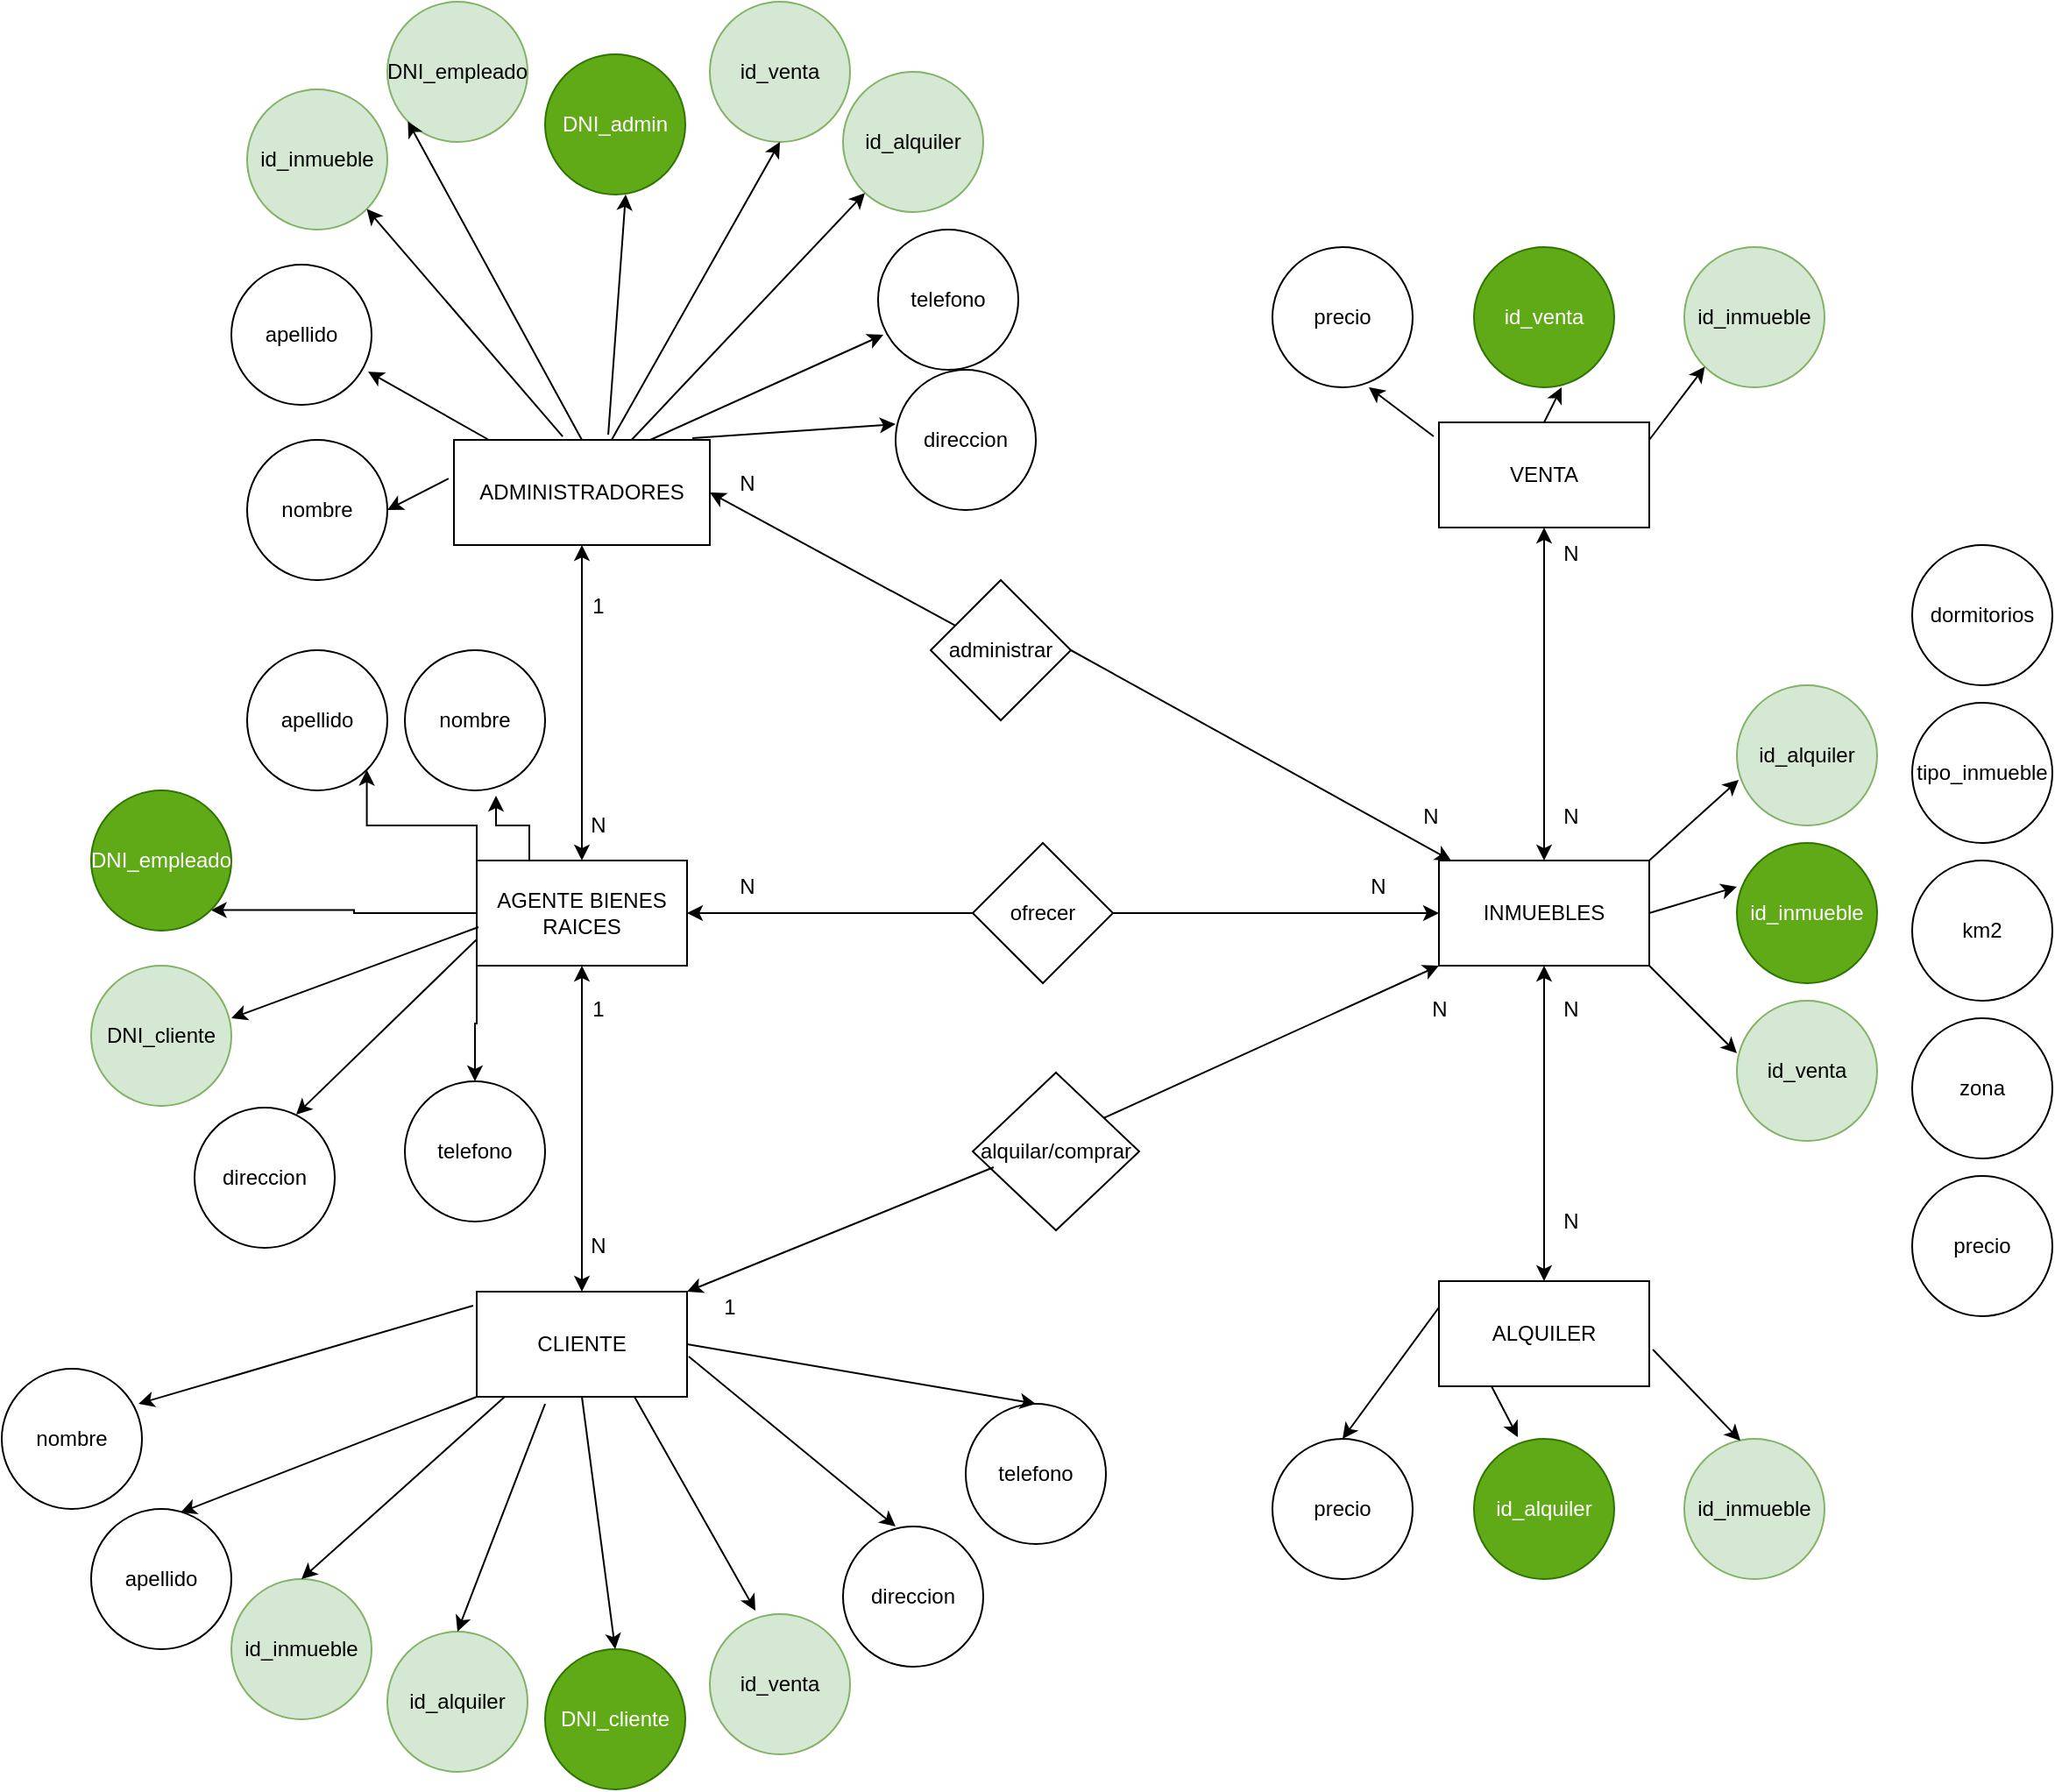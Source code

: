 <mxfile version="20.3.0" type="device"><diagram id="D8-OeyLS5Yov7-mZI3AY" name="Página-1"><mxGraphModel dx="2500" dy="3356" grid="1" gridSize="10" guides="1" tooltips="1" connect="1" arrows="1" fold="1" page="1" pageScale="1" pageWidth="827" pageHeight="1169" math="0" shadow="0"><root><mxCell id="0"/><mxCell id="1" parent="0"/><mxCell id="h7bulp8Bqx3MG-stXM68-3" value="ADMINISTRADORES" style="rounded=0;whiteSpace=wrap;html=1;" vertex="1" parent="1"><mxGeometry x="138" y="-990" width="146" height="60" as="geometry"/></mxCell><mxCell id="h7bulp8Bqx3MG-stXM68-5" value="DNI_admin" style="ellipse;whiteSpace=wrap;html=1;aspect=fixed;fillColor=#60a917;fontColor=#ffffff;strokeColor=#2D7600;" vertex="1" parent="1"><mxGeometry x="190" y="-1210" width="80" height="80" as="geometry"/></mxCell><mxCell id="h7bulp8Bqx3MG-stXM68-6" value="nombre" style="ellipse;whiteSpace=wrap;html=1;aspect=fixed;" vertex="1" parent="1"><mxGeometry x="20" y="-990" width="80" height="80" as="geometry"/></mxCell><mxCell id="h7bulp8Bqx3MG-stXM68-11" value="apellido" style="ellipse;whiteSpace=wrap;html=1;aspect=fixed;" vertex="1" parent="1"><mxGeometry x="11" y="-1090" width="80" height="80" as="geometry"/></mxCell><mxCell id="h7bulp8Bqx3MG-stXM68-14" value="telefono" style="ellipse;whiteSpace=wrap;html=1;aspect=fixed;" vertex="1" parent="1"><mxGeometry x="430" y="-440" width="80" height="80" as="geometry"/></mxCell><mxCell id="h7bulp8Bqx3MG-stXM68-215" style="edgeStyle=orthogonalEdgeStyle;rounded=0;orthogonalLoop=1;jettySize=auto;html=1;exitX=0.25;exitY=0;exitDx=0;exitDy=0;entryX=0.65;entryY=1.038;entryDx=0;entryDy=0;entryPerimeter=0;fontFamily=Helvetica;fontSize=12;fontColor=default;" edge="1" parent="1" source="h7bulp8Bqx3MG-stXM68-22" target="h7bulp8Bqx3MG-stXM68-25"><mxGeometry relative="1" as="geometry"/></mxCell><mxCell id="h7bulp8Bqx3MG-stXM68-216" style="edgeStyle=orthogonalEdgeStyle;rounded=0;orthogonalLoop=1;jettySize=auto;html=1;exitX=0;exitY=0;exitDx=0;exitDy=0;entryX=1;entryY=1;entryDx=0;entryDy=0;fontFamily=Helvetica;fontSize=12;fontColor=default;" edge="1" parent="1" source="h7bulp8Bqx3MG-stXM68-22" target="h7bulp8Bqx3MG-stXM68-29"><mxGeometry relative="1" as="geometry"/></mxCell><mxCell id="h7bulp8Bqx3MG-stXM68-217" style="edgeStyle=orthogonalEdgeStyle;rounded=0;orthogonalLoop=1;jettySize=auto;html=1;exitX=0;exitY=0.5;exitDx=0;exitDy=0;entryX=1;entryY=1;entryDx=0;entryDy=0;fontFamily=Helvetica;fontSize=12;fontColor=default;" edge="1" parent="1" source="h7bulp8Bqx3MG-stXM68-22" target="h7bulp8Bqx3MG-stXM68-24"><mxGeometry relative="1" as="geometry"/></mxCell><mxCell id="h7bulp8Bqx3MG-stXM68-218" style="edgeStyle=orthogonalEdgeStyle;rounded=0;orthogonalLoop=1;jettySize=auto;html=1;exitX=0;exitY=1;exitDx=0;exitDy=0;fontFamily=Helvetica;fontSize=12;fontColor=default;" edge="1" parent="1" source="h7bulp8Bqx3MG-stXM68-22" target="h7bulp8Bqx3MG-stXM68-23"><mxGeometry relative="1" as="geometry"/></mxCell><mxCell id="h7bulp8Bqx3MG-stXM68-22" value="AGENTE BIENES RAICES" style="rounded=0;whiteSpace=wrap;html=1;" vertex="1" parent="1"><mxGeometry x="151" y="-750" width="120" height="60" as="geometry"/></mxCell><mxCell id="h7bulp8Bqx3MG-stXM68-23" value="telefono" style="ellipse;whiteSpace=wrap;html=1;aspect=fixed;" vertex="1" parent="1"><mxGeometry x="110" y="-624" width="80" height="80" as="geometry"/></mxCell><mxCell id="h7bulp8Bqx3MG-stXM68-24" value="DNI_empleado" style="ellipse;whiteSpace=wrap;html=1;aspect=fixed;fillColor=#60a917;fontColor=#ffffff;strokeColor=#2D7600;" vertex="1" parent="1"><mxGeometry x="-69" y="-790" width="80" height="80" as="geometry"/></mxCell><mxCell id="h7bulp8Bqx3MG-stXM68-25" value="nombre" style="ellipse;whiteSpace=wrap;html=1;aspect=fixed;" vertex="1" parent="1"><mxGeometry x="110" y="-870" width="80" height="80" as="geometry"/></mxCell><mxCell id="h7bulp8Bqx3MG-stXM68-29" value="apellido" style="ellipse;whiteSpace=wrap;html=1;aspect=fixed;" vertex="1" parent="1"><mxGeometry x="20" y="-870" width="80" height="80" as="geometry"/></mxCell><mxCell id="h7bulp8Bqx3MG-stXM68-31" value="direccion" style="ellipse;whiteSpace=wrap;html=1;aspect=fixed;" vertex="1" parent="1"><mxGeometry x="360" y="-370" width="80" height="80" as="geometry"/></mxCell><mxCell id="h7bulp8Bqx3MG-stXM68-32" value="direccion" style="ellipse;whiteSpace=wrap;html=1;aspect=fixed;" vertex="1" parent="1"><mxGeometry x="-10" y="-609" width="80" height="80" as="geometry"/></mxCell><mxCell id="h7bulp8Bqx3MG-stXM68-40" value="CLIENTE" style="rounded=0;whiteSpace=wrap;html=1;" vertex="1" parent="1"><mxGeometry x="151" y="-504" width="120" height="60" as="geometry"/></mxCell><mxCell id="h7bulp8Bqx3MG-stXM68-41" value="nombre" style="ellipse;whiteSpace=wrap;html=1;aspect=fixed;" vertex="1" parent="1"><mxGeometry x="-120" y="-460" width="80" height="80" as="geometry"/></mxCell><mxCell id="h7bulp8Bqx3MG-stXM68-42" value="direccion" style="ellipse;whiteSpace=wrap;html=1;aspect=fixed;" vertex="1" parent="1"><mxGeometry x="390" y="-1030" width="80" height="80" as="geometry"/></mxCell><mxCell id="h7bulp8Bqx3MG-stXM68-43" value="apellido" style="ellipse;whiteSpace=wrap;html=1;aspect=fixed;" vertex="1" parent="1"><mxGeometry x="-69" y="-380" width="80" height="80" as="geometry"/></mxCell><mxCell id="h7bulp8Bqx3MG-stXM68-44" value="DNI_cliente" style="ellipse;whiteSpace=wrap;html=1;aspect=fixed;fillColor=#60a917;fontColor=#ffffff;strokeColor=#2D7600;" vertex="1" parent="1"><mxGeometry x="190" y="-300" width="80" height="80" as="geometry"/></mxCell><mxCell id="h7bulp8Bqx3MG-stXM68-50" value="telefono" style="ellipse;whiteSpace=wrap;html=1;aspect=fixed;" vertex="1" parent="1"><mxGeometry x="380" y="-1110" width="80" height="80" as="geometry"/></mxCell><mxCell id="h7bulp8Bqx3MG-stXM68-52" value="INMUEBLES" style="rounded=0;whiteSpace=wrap;html=1;" vertex="1" parent="1"><mxGeometry x="700" y="-750" width="120" height="60" as="geometry"/></mxCell><mxCell id="h7bulp8Bqx3MG-stXM68-53" value="precio" style="ellipse;whiteSpace=wrap;html=1;aspect=fixed;" vertex="1" parent="1"><mxGeometry x="970" y="-570" width="80" height="80" as="geometry"/></mxCell><mxCell id="h7bulp8Bqx3MG-stXM68-54" value="tipo_inmueble" style="ellipse;whiteSpace=wrap;html=1;aspect=fixed;" vertex="1" parent="1"><mxGeometry x="970" y="-840" width="80" height="80" as="geometry"/></mxCell><mxCell id="h7bulp8Bqx3MG-stXM68-55" value="id_inmueble" style="ellipse;whiteSpace=wrap;html=1;aspect=fixed;fillColor=#60a917;fontColor=#ffffff;strokeColor=#2D7600;" vertex="1" parent="1"><mxGeometry x="870" y="-760" width="80" height="80" as="geometry"/></mxCell><mxCell id="h7bulp8Bqx3MG-stXM68-56" value="zona" style="ellipse;whiteSpace=wrap;html=1;aspect=fixed;" vertex="1" parent="1"><mxGeometry x="970" y="-660" width="80" height="80" as="geometry"/></mxCell><mxCell id="h7bulp8Bqx3MG-stXM68-57" value="dormitorios" style="ellipse;whiteSpace=wrap;html=1;aspect=fixed;" vertex="1" parent="1"><mxGeometry x="970" y="-930" width="80" height="80" as="geometry"/></mxCell><mxCell id="h7bulp8Bqx3MG-stXM68-58" value="km2" style="ellipse;whiteSpace=wrap;html=1;aspect=fixed;" vertex="1" parent="1"><mxGeometry x="970" y="-750" width="80" height="80" as="geometry"/></mxCell><mxCell id="h7bulp8Bqx3MG-stXM68-66" value="id_venta" style="ellipse;whiteSpace=wrap;html=1;aspect=fixed;fillColor=#d5e8d4;strokeColor=#82b366;" vertex="1" parent="1"><mxGeometry x="870" y="-670" width="80" height="80" as="geometry"/></mxCell><mxCell id="h7bulp8Bqx3MG-stXM68-67" value="id_alquiler" style="ellipse;whiteSpace=wrap;html=1;aspect=fixed;fillColor=#d5e8d4;strokeColor=#82b366;" vertex="1" parent="1"><mxGeometry x="870" y="-850" width="80" height="80" as="geometry"/></mxCell><mxCell id="h7bulp8Bqx3MG-stXM68-127" value="VENTA" style="rounded=0;whiteSpace=wrap;html=1;" vertex="1" parent="1"><mxGeometry x="700" y="-1000" width="120" height="60" as="geometry"/></mxCell><mxCell id="h7bulp8Bqx3MG-stXM68-129" value="ALQUILER" style="whiteSpace=wrap;html=1;" vertex="1" parent="1"><mxGeometry x="700" y="-510" width="120" height="60" as="geometry"/></mxCell><mxCell id="h7bulp8Bqx3MG-stXM68-130" value="id_venta" style="ellipse;whiteSpace=wrap;html=1;aspect=fixed;fillColor=#60a917;fontColor=#ffffff;strokeColor=#2D7600;" vertex="1" parent="1"><mxGeometry x="720" y="-1100" width="80" height="80" as="geometry"/></mxCell><mxCell id="h7bulp8Bqx3MG-stXM68-131" value="id_inmueble" style="ellipse;whiteSpace=wrap;html=1;aspect=fixed;fillColor=#d5e8d4;strokeColor=#82b366;" vertex="1" parent="1"><mxGeometry x="840" y="-420" width="80" height="80" as="geometry"/></mxCell><mxCell id="h7bulp8Bqx3MG-stXM68-132" value="precio" style="ellipse;whiteSpace=wrap;html=1;aspect=fixed;" vertex="1" parent="1"><mxGeometry x="605" y="-1100" width="80" height="80" as="geometry"/></mxCell><mxCell id="h7bulp8Bqx3MG-stXM68-133" value="id_inmueble" style="ellipse;whiteSpace=wrap;html=1;aspect=fixed;fillColor=#d5e8d4;strokeColor=#82b366;" vertex="1" parent="1"><mxGeometry x="840" y="-1100" width="80" height="80" as="geometry"/></mxCell><mxCell id="h7bulp8Bqx3MG-stXM68-134" value="precio" style="ellipse;whiteSpace=wrap;html=1;aspect=fixed;" vertex="1" parent="1"><mxGeometry x="605" y="-420" width="80" height="80" as="geometry"/></mxCell><mxCell id="h7bulp8Bqx3MG-stXM68-135" value="id_alquiler" style="ellipse;whiteSpace=wrap;html=1;aspect=fixed;fillColor=#60a917;fontColor=#ffffff;strokeColor=#2D7600;" vertex="1" parent="1"><mxGeometry x="720" y="-420" width="80" height="80" as="geometry"/></mxCell><mxCell id="h7bulp8Bqx3MG-stXM68-175" value="" style="endArrow=classic;startArrow=classic;html=1;rounded=0;entryX=0.5;entryY=1;entryDx=0;entryDy=0;exitX=0.5;exitY=0;exitDx=0;exitDy=0;" edge="1" parent="1" source="h7bulp8Bqx3MG-stXM68-52" target="h7bulp8Bqx3MG-stXM68-127"><mxGeometry width="50" height="50" relative="1" as="geometry"><mxPoint x="450" y="-610" as="sourcePoint"/><mxPoint x="500" y="-660" as="targetPoint"/></mxGeometry></mxCell><mxCell id="h7bulp8Bqx3MG-stXM68-178" value="" style="endArrow=classic;startArrow=classic;html=1;rounded=0;entryX=0.5;entryY=1;entryDx=0;entryDy=0;exitX=0.5;exitY=0;exitDx=0;exitDy=0;" edge="1" parent="1" source="h7bulp8Bqx3MG-stXM68-40" target="h7bulp8Bqx3MG-stXM68-22"><mxGeometry width="50" height="50" relative="1" as="geometry"><mxPoint x="450" y="-610" as="sourcePoint"/><mxPoint x="500" y="-660" as="targetPoint"/></mxGeometry></mxCell><mxCell id="h7bulp8Bqx3MG-stXM68-179" value="" style="endArrow=classic;startArrow=classic;html=1;rounded=0;entryX=0.5;entryY=1;entryDx=0;entryDy=0;exitX=0.5;exitY=0;exitDx=0;exitDy=0;" edge="1" parent="1" source="h7bulp8Bqx3MG-stXM68-22" target="h7bulp8Bqx3MG-stXM68-3"><mxGeometry width="50" height="50" relative="1" as="geometry"><mxPoint x="450" y="-610" as="sourcePoint"/><mxPoint x="500" y="-660" as="targetPoint"/></mxGeometry></mxCell><mxCell id="h7bulp8Bqx3MG-stXM68-180" value="" style="endArrow=classic;startArrow=classic;html=1;rounded=0;entryX=0;entryY=0.5;entryDx=0;entryDy=0;exitX=1;exitY=0.5;exitDx=0;exitDy=0;" edge="1" parent="1" source="h7bulp8Bqx3MG-stXM68-22" target="h7bulp8Bqx3MG-stXM68-52"><mxGeometry width="50" height="50" relative="1" as="geometry"><mxPoint x="450" y="-640" as="sourcePoint"/><mxPoint x="500" y="-690" as="targetPoint"/></mxGeometry></mxCell><mxCell id="h7bulp8Bqx3MG-stXM68-183" value="ofrecer" style="rhombus;whiteSpace=wrap;html=1;" vertex="1" parent="1"><mxGeometry x="434" y="-760" width="80" height="80" as="geometry"/></mxCell><mxCell id="h7bulp8Bqx3MG-stXM68-185" value="N" style="text;html=1;align=center;verticalAlign=middle;resizable=0;points=[];autosize=1;strokeColor=none;fillColor=none;" vertex="1" parent="1"><mxGeometry x="760" y="-940" width="30" height="30" as="geometry"/></mxCell><mxCell id="h7bulp8Bqx3MG-stXM68-186" value="N" style="text;html=1;align=center;verticalAlign=middle;resizable=0;points=[];autosize=1;strokeColor=none;fillColor=none;" vertex="1" parent="1"><mxGeometry x="760" y="-790" width="30" height="30" as="geometry"/></mxCell><mxCell id="h7bulp8Bqx3MG-stXM68-187" value="N" style="text;html=1;align=center;verticalAlign=middle;resizable=0;points=[];autosize=1;strokeColor=none;fillColor=none;" vertex="1" parent="1"><mxGeometry x="760" y="-680" width="30" height="30" as="geometry"/></mxCell><mxCell id="h7bulp8Bqx3MG-stXM68-188" value="N" style="text;html=1;align=center;verticalAlign=middle;resizable=0;points=[];autosize=1;strokeColor=none;fillColor=none;" vertex="1" parent="1"><mxGeometry x="760" y="-559" width="30" height="30" as="geometry"/></mxCell><mxCell id="h7bulp8Bqx3MG-stXM68-189" value="" style="endArrow=classic;startArrow=classic;html=1;rounded=0;entryX=0.5;entryY=1;entryDx=0;entryDy=0;exitX=0.5;exitY=0;exitDx=0;exitDy=0;" edge="1" parent="1" source="h7bulp8Bqx3MG-stXM68-129" target="h7bulp8Bqx3MG-stXM68-52"><mxGeometry width="50" height="50" relative="1" as="geometry"><mxPoint x="450" y="-550" as="sourcePoint"/><mxPoint x="500" y="-600" as="targetPoint"/></mxGeometry></mxCell><mxCell id="h7bulp8Bqx3MG-stXM68-190" value="" style="endArrow=classic;startArrow=none;html=1;rounded=0;exitX=1;exitY=0;exitDx=0;exitDy=0;entryX=0;entryY=1;entryDx=0;entryDy=0;" edge="1" parent="1" source="h7bulp8Bqx3MG-stXM68-167" target="h7bulp8Bqx3MG-stXM68-52"><mxGeometry width="50" height="50" relative="1" as="geometry"><mxPoint x="450" y="-550" as="sourcePoint"/><mxPoint x="500" y="-600" as="targetPoint"/><Array as="points"><mxPoint x="480" y="-590"/></Array></mxGeometry></mxCell><mxCell id="h7bulp8Bqx3MG-stXM68-167" value="alquilar/comprar" style="rhombus;whiteSpace=wrap;html=1;" vertex="1" parent="1"><mxGeometry x="434" y="-629" width="95" height="90" as="geometry"/></mxCell><mxCell id="h7bulp8Bqx3MG-stXM68-191" value="" style="endArrow=none;startArrow=classic;html=1;rounded=0;exitX=1;exitY=0;exitDx=0;exitDy=0;entryX=0.126;entryY=0.6;entryDx=0;entryDy=0;entryPerimeter=0;" edge="1" parent="1" source="h7bulp8Bqx3MG-stXM68-40" target="h7bulp8Bqx3MG-stXM68-167"><mxGeometry width="50" height="50" relative="1" as="geometry"><mxPoint x="271" y="-504" as="sourcePoint"/><mxPoint x="700" y="-690" as="targetPoint"/><Array as="points"/></mxGeometry></mxCell><mxCell id="h7bulp8Bqx3MG-stXM68-192" value="1" style="text;html=1;align=center;verticalAlign=middle;resizable=0;points=[];autosize=1;strokeColor=none;fillColor=none;" vertex="1" parent="1"><mxGeometry x="280" y="-510" width="30" height="30" as="geometry"/></mxCell><mxCell id="h7bulp8Bqx3MG-stXM68-193" value="N" style="text;html=1;align=center;verticalAlign=middle;resizable=0;points=[];autosize=1;strokeColor=none;fillColor=none;" vertex="1" parent="1"><mxGeometry x="685" y="-680" width="30" height="30" as="geometry"/></mxCell><mxCell id="h7bulp8Bqx3MG-stXM68-194" value="N" style="text;html=1;align=center;verticalAlign=middle;resizable=0;points=[];autosize=1;strokeColor=none;fillColor=none;" vertex="1" parent="1"><mxGeometry x="290" y="-750" width="30" height="30" as="geometry"/></mxCell><mxCell id="h7bulp8Bqx3MG-stXM68-195" value="N" style="text;html=1;align=center;verticalAlign=middle;resizable=0;points=[];autosize=1;strokeColor=none;fillColor=none;" vertex="1" parent="1"><mxGeometry x="650" y="-750" width="30" height="30" as="geometry"/></mxCell><mxCell id="h7bulp8Bqx3MG-stXM68-196" value="" style="endArrow=classic;startArrow=none;html=1;rounded=0;exitX=1;exitY=0.5;exitDx=0;exitDy=0;entryX=0.058;entryY=0;entryDx=0;entryDy=0;entryPerimeter=0;" edge="1" parent="1" source="h7bulp8Bqx3MG-stXM68-115" target="h7bulp8Bqx3MG-stXM68-52"><mxGeometry width="50" height="50" relative="1" as="geometry"><mxPoint x="450" y="-750" as="sourcePoint"/><mxPoint x="500" y="-800" as="targetPoint"/></mxGeometry></mxCell><mxCell id="h7bulp8Bqx3MG-stXM68-115" value="administrar" style="rhombus;whiteSpace=wrap;html=1;" vertex="1" parent="1"><mxGeometry x="410" y="-910" width="80" height="80" as="geometry"/></mxCell><mxCell id="h7bulp8Bqx3MG-stXM68-197" value="" style="endArrow=none;startArrow=classic;html=1;rounded=0;exitX=1;exitY=0.5;exitDx=0;exitDy=0;" edge="1" parent="1" source="h7bulp8Bqx3MG-stXM68-3" target="h7bulp8Bqx3MG-stXM68-115"><mxGeometry width="50" height="50" relative="1" as="geometry"><mxPoint x="284" y="-960" as="sourcePoint"/><mxPoint x="706.96" y="-750" as="targetPoint"/></mxGeometry></mxCell><mxCell id="h7bulp8Bqx3MG-stXM68-198" value="1" style="text;html=1;align=center;verticalAlign=middle;resizable=0;points=[];autosize=1;strokeColor=none;fillColor=none;" vertex="1" parent="1"><mxGeometry x="205" y="-910" width="30" height="30" as="geometry"/></mxCell><mxCell id="h7bulp8Bqx3MG-stXM68-199" value="N" style="text;html=1;align=center;verticalAlign=middle;resizable=0;points=[];autosize=1;strokeColor=none;fillColor=none;" vertex="1" parent="1"><mxGeometry x="205" y="-785" width="30" height="30" as="geometry"/></mxCell><mxCell id="h7bulp8Bqx3MG-stXM68-200" value="N" style="text;html=1;align=center;verticalAlign=middle;resizable=0;points=[];autosize=1;strokeColor=none;fillColor=none;" vertex="1" parent="1"><mxGeometry x="205" y="-545" width="30" height="30" as="geometry"/></mxCell><mxCell id="h7bulp8Bqx3MG-stXM68-202" value="1" style="text;html=1;align=center;verticalAlign=middle;resizable=0;points=[];autosize=1;strokeColor=none;fillColor=none;" vertex="1" parent="1"><mxGeometry x="205" y="-680" width="30" height="30" as="geometry"/></mxCell><mxCell id="h7bulp8Bqx3MG-stXM68-203" value="N" style="text;html=1;align=center;verticalAlign=middle;resizable=0;points=[];autosize=1;strokeColor=none;fillColor=none;" vertex="1" parent="1"><mxGeometry x="290" y="-980" width="30" height="30" as="geometry"/></mxCell><mxCell id="h7bulp8Bqx3MG-stXM68-204" value="N" style="text;html=1;align=center;verticalAlign=middle;resizable=0;points=[];autosize=1;strokeColor=none;fillColor=none;" vertex="1" parent="1"><mxGeometry x="680" y="-790" width="30" height="30" as="geometry"/></mxCell><mxCell id="h7bulp8Bqx3MG-stXM68-206" value="id_inmueble" style="ellipse;whiteSpace=wrap;html=1;aspect=fixed;fillColor=#d5e8d4;strokeColor=#82b366;" vertex="1" parent="1"><mxGeometry x="20" y="-1190" width="80" height="80" as="geometry"/></mxCell><mxCell id="h7bulp8Bqx3MG-stXM68-208" value="" style="endArrow=classic;html=1;rounded=0;fontFamily=Helvetica;fontSize=12;fontColor=default;entryX=1;entryY=0.5;entryDx=0;entryDy=0;exitX=-0.021;exitY=0.367;exitDx=0;exitDy=0;exitPerimeter=0;" edge="1" parent="1" source="h7bulp8Bqx3MG-stXM68-3" target="h7bulp8Bqx3MG-stXM68-6"><mxGeometry width="50" height="50" relative="1" as="geometry"><mxPoint x="450" y="-890" as="sourcePoint"/><mxPoint x="500" y="-940" as="targetPoint"/></mxGeometry></mxCell><mxCell id="h7bulp8Bqx3MG-stXM68-209" value="" style="endArrow=classic;html=1;rounded=0;fontFamily=Helvetica;fontSize=12;fontColor=default;exitX=-0.025;exitY=0.133;exitDx=0;exitDy=0;exitPerimeter=0;" edge="1" parent="1" source="h7bulp8Bqx3MG-stXM68-127"><mxGeometry width="50" height="50" relative="1" as="geometry"><mxPoint x="450" y="-890" as="sourcePoint"/><mxPoint x="660" y="-1020" as="targetPoint"/></mxGeometry></mxCell><mxCell id="h7bulp8Bqx3MG-stXM68-210" value="" style="endArrow=classic;html=1;rounded=0;fontFamily=Helvetica;fontSize=12;fontColor=default;exitX=0.932;exitY=-0.017;exitDx=0;exitDy=0;exitPerimeter=0;entryX=0;entryY=0.388;entryDx=0;entryDy=0;entryPerimeter=0;" edge="1" parent="1" source="h7bulp8Bqx3MG-stXM68-3" target="h7bulp8Bqx3MG-stXM68-42"><mxGeometry width="50" height="50" relative="1" as="geometry"><mxPoint x="340" y="-1080" as="sourcePoint"/><mxPoint x="390" y="-1130" as="targetPoint"/></mxGeometry></mxCell><mxCell id="h7bulp8Bqx3MG-stXM68-211" value="" style="endArrow=classic;html=1;rounded=0;fontFamily=Helvetica;fontSize=12;fontColor=default;exitX=0.767;exitY=0;exitDx=0;exitDy=0;exitPerimeter=0;entryX=0.038;entryY=0.75;entryDx=0;entryDy=0;entryPerimeter=0;" edge="1" parent="1" source="h7bulp8Bqx3MG-stXM68-3" target="h7bulp8Bqx3MG-stXM68-50"><mxGeometry width="50" height="50" relative="1" as="geometry"><mxPoint x="260" y="-1065" as="sourcePoint"/><mxPoint x="310" y="-1115" as="targetPoint"/></mxGeometry></mxCell><mxCell id="h7bulp8Bqx3MG-stXM68-212" value="" style="endArrow=classic;html=1;rounded=0;fontFamily=Helvetica;fontSize=12;fontColor=default;exitX=0.603;exitY=-0.05;exitDx=0;exitDy=0;exitPerimeter=0;" edge="1" parent="1" source="h7bulp8Bqx3MG-stXM68-3"><mxGeometry width="50" height="50" relative="1" as="geometry"><mxPoint x="186" y="-1080" as="sourcePoint"/><mxPoint x="236" y="-1130" as="targetPoint"/></mxGeometry></mxCell><mxCell id="h7bulp8Bqx3MG-stXM68-213" value="" style="endArrow=classic;html=1;rounded=0;fontFamily=Helvetica;fontSize=12;fontColor=default;exitX=0.425;exitY=-0.033;exitDx=0;exitDy=0;exitPerimeter=0;entryX=1;entryY=1;entryDx=0;entryDy=0;" edge="1" parent="1" source="h7bulp8Bqx3MG-stXM68-3" target="h7bulp8Bqx3MG-stXM68-206"><mxGeometry width="50" height="50" relative="1" as="geometry"><mxPoint x="101" y="-1090" as="sourcePoint"/><mxPoint x="151" y="-1140" as="targetPoint"/></mxGeometry></mxCell><mxCell id="h7bulp8Bqx3MG-stXM68-214" value="" style="endArrow=classic;html=1;rounded=0;fontFamily=Helvetica;fontSize=12;fontColor=default;entryX=0.975;entryY=0.763;entryDx=0;entryDy=0;entryPerimeter=0;" edge="1" parent="1" source="h7bulp8Bqx3MG-stXM68-3" target="h7bulp8Bqx3MG-stXM68-11"><mxGeometry width="50" height="50" relative="1" as="geometry"><mxPoint x="450" y="-890" as="sourcePoint"/><mxPoint x="500" y="-940" as="targetPoint"/></mxGeometry></mxCell><mxCell id="h7bulp8Bqx3MG-stXM68-220" value="" style="endArrow=classic;html=1;rounded=0;fontFamily=Helvetica;fontSize=12;fontColor=default;entryX=0.725;entryY=0.05;entryDx=0;entryDy=0;entryPerimeter=0;exitX=0;exitY=0.75;exitDx=0;exitDy=0;" edge="1" parent="1" source="h7bulp8Bqx3MG-stXM68-22" target="h7bulp8Bqx3MG-stXM68-32"><mxGeometry width="50" height="50" relative="1" as="geometry"><mxPoint x="450" y="-590" as="sourcePoint"/><mxPoint x="500" y="-640" as="targetPoint"/></mxGeometry></mxCell><mxCell id="h7bulp8Bqx3MG-stXM68-226" value="" style="endArrow=classic;html=1;rounded=0;fontFamily=Helvetica;fontSize=12;fontColor=default;entryX=0.975;entryY=0.25;entryDx=0;entryDy=0;entryPerimeter=0;exitX=-0.017;exitY=0.133;exitDx=0;exitDy=0;exitPerimeter=0;" edge="1" parent="1" source="h7bulp8Bqx3MG-stXM68-40" target="h7bulp8Bqx3MG-stXM68-41"><mxGeometry width="50" height="50" relative="1" as="geometry"><mxPoint x="50" y="-480" as="sourcePoint"/><mxPoint x="100" y="-530" as="targetPoint"/></mxGeometry></mxCell><mxCell id="h7bulp8Bqx3MG-stXM68-234" value="" style="endArrow=classic;html=1;rounded=0;fontFamily=Helvetica;fontSize=12;fontColor=default;exitX=1.008;exitY=0.617;exitDx=0;exitDy=0;exitPerimeter=0;entryX=0.375;entryY=0;entryDx=0;entryDy=0;entryPerimeter=0;" edge="1" parent="1" source="h7bulp8Bqx3MG-stXM68-40" target="h7bulp8Bqx3MG-stXM68-31"><mxGeometry width="50" height="50" relative="1" as="geometry"><mxPoint x="295" y="-430" as="sourcePoint"/><mxPoint x="345" y="-480" as="targetPoint"/></mxGeometry></mxCell><mxCell id="h7bulp8Bqx3MG-stXM68-235" value="" style="endArrow=classic;html=1;rounded=0;fontFamily=Helvetica;fontSize=12;fontColor=default;entryX=0.5;entryY=0;entryDx=0;entryDy=0;exitX=0.5;exitY=1;exitDx=0;exitDy=0;" edge="1" parent="1" source="h7bulp8Bqx3MG-stXM68-40" target="h7bulp8Bqx3MG-stXM68-44"><mxGeometry width="50" height="50" relative="1" as="geometry"><mxPoint x="389" y="-454" as="sourcePoint"/><mxPoint x="439" y="-504" as="targetPoint"/></mxGeometry></mxCell><mxCell id="h7bulp8Bqx3MG-stXM68-236" value="" style="endArrow=classic;html=1;rounded=0;fontFamily=Helvetica;fontSize=12;fontColor=default;entryX=0.638;entryY=0.025;entryDx=0;entryDy=0;entryPerimeter=0;exitX=0;exitY=1;exitDx=0;exitDy=0;" edge="1" parent="1" source="h7bulp8Bqx3MG-stXM68-40" target="h7bulp8Bqx3MG-stXM68-43"><mxGeometry width="50" height="50" relative="1" as="geometry"><mxPoint x="450" y="-590" as="sourcePoint"/><mxPoint x="500" y="-640" as="targetPoint"/></mxGeometry></mxCell><mxCell id="h7bulp8Bqx3MG-stXM68-237" value="" style="endArrow=classic;html=1;rounded=0;fontFamily=Helvetica;fontSize=12;fontColor=default;exitX=1;exitY=0.5;exitDx=0;exitDy=0;entryX=0.5;entryY=0;entryDx=0;entryDy=0;" edge="1" parent="1" source="h7bulp8Bqx3MG-stXM68-40" target="h7bulp8Bqx3MG-stXM68-14"><mxGeometry width="50" height="50" relative="1" as="geometry"><mxPoint x="450" y="-590" as="sourcePoint"/><mxPoint x="500" y="-640" as="targetPoint"/></mxGeometry></mxCell><mxCell id="h7bulp8Bqx3MG-stXM68-238" value="" style="endArrow=classic;html=1;rounded=0;fontFamily=Helvetica;fontSize=12;fontColor=default;exitX=1.017;exitY=0.65;exitDx=0;exitDy=0;exitPerimeter=0;entryX=0.4;entryY=0.013;entryDx=0;entryDy=0;entryPerimeter=0;" edge="1" parent="1" source="h7bulp8Bqx3MG-stXM68-129" target="h7bulp8Bqx3MG-stXM68-131"><mxGeometry width="50" height="50" relative="1" as="geometry"><mxPoint x="870" y="-440" as="sourcePoint"/><mxPoint x="920" y="-490" as="targetPoint"/></mxGeometry></mxCell><mxCell id="h7bulp8Bqx3MG-stXM68-239" value="" style="endArrow=classic;html=1;rounded=0;fontFamily=Helvetica;fontSize=12;fontColor=default;entryX=0.313;entryY=-0.012;entryDx=0;entryDy=0;entryPerimeter=0;exitX=0.25;exitY=1;exitDx=0;exitDy=0;" edge="1" parent="1" source="h7bulp8Bqx3MG-stXM68-129" target="h7bulp8Bqx3MG-stXM68-135"><mxGeometry width="50" height="50" relative="1" as="geometry"><mxPoint x="685" y="-374" as="sourcePoint"/><mxPoint x="735" y="-424" as="targetPoint"/></mxGeometry></mxCell><mxCell id="h7bulp8Bqx3MG-stXM68-240" value="" style="endArrow=classic;html=1;rounded=0;fontFamily=Helvetica;fontSize=12;fontColor=default;entryX=0.5;entryY=0;entryDx=0;entryDy=0;exitX=0;exitY=0.25;exitDx=0;exitDy=0;" edge="1" parent="1" source="h7bulp8Bqx3MG-stXM68-129" target="h7bulp8Bqx3MG-stXM68-134"><mxGeometry width="50" height="50" relative="1" as="geometry"><mxPoint x="450" y="-590" as="sourcePoint"/><mxPoint x="500" y="-640" as="targetPoint"/></mxGeometry></mxCell><mxCell id="h7bulp8Bqx3MG-stXM68-241" value="" style="endArrow=classic;html=1;rounded=0;fontFamily=Helvetica;fontSize=12;fontColor=default;entryX=0;entryY=0.375;entryDx=0;entryDy=0;entryPerimeter=0;exitX=1;exitY=1;exitDx=0;exitDy=0;" edge="1" parent="1" source="h7bulp8Bqx3MG-stXM68-52" target="h7bulp8Bqx3MG-stXM68-66"><mxGeometry width="50" height="50" relative="1" as="geometry"><mxPoint x="450" y="-690" as="sourcePoint"/><mxPoint x="500" y="-740" as="targetPoint"/></mxGeometry></mxCell><mxCell id="h7bulp8Bqx3MG-stXM68-242" value="" style="endArrow=classic;html=1;rounded=0;fontFamily=Helvetica;fontSize=12;fontColor=default;exitX=1;exitY=0.5;exitDx=0;exitDy=0;" edge="1" parent="1" source="h7bulp8Bqx3MG-stXM68-52"><mxGeometry width="50" height="50" relative="1" as="geometry"><mxPoint x="820" y="-685" as="sourcePoint"/><mxPoint x="870" y="-735" as="targetPoint"/></mxGeometry></mxCell><mxCell id="h7bulp8Bqx3MG-stXM68-243" value="" style="endArrow=classic;html=1;rounded=0;fontFamily=Helvetica;fontSize=12;fontColor=default;entryX=0.013;entryY=0.675;entryDx=0;entryDy=0;entryPerimeter=0;exitX=1;exitY=0;exitDx=0;exitDy=0;" edge="1" parent="1" source="h7bulp8Bqx3MG-stXM68-52" target="h7bulp8Bqx3MG-stXM68-67"><mxGeometry width="50" height="50" relative="1" as="geometry"><mxPoint x="450" y="-690" as="sourcePoint"/><mxPoint x="500" y="-740" as="targetPoint"/></mxGeometry></mxCell><mxCell id="h7bulp8Bqx3MG-stXM68-244" value="" style="endArrow=classic;html=1;rounded=0;fontFamily=Helvetica;fontSize=12;fontColor=default;entryX=0;entryY=1;entryDx=0;entryDy=0;" edge="1" parent="1" target="h7bulp8Bqx3MG-stXM68-133"><mxGeometry width="50" height="50" relative="1" as="geometry"><mxPoint x="820" y="-990" as="sourcePoint"/><mxPoint x="870" y="-1040" as="targetPoint"/></mxGeometry></mxCell><mxCell id="h7bulp8Bqx3MG-stXM68-245" value="" style="endArrow=classic;html=1;rounded=0;fontFamily=Helvetica;fontSize=12;fontColor=default;exitX=0.5;exitY=0;exitDx=0;exitDy=0;" edge="1" parent="1" source="h7bulp8Bqx3MG-stXM68-127"><mxGeometry width="50" height="50" relative="1" as="geometry"><mxPoint x="450" y="-690" as="sourcePoint"/><mxPoint x="770" y="-1020" as="targetPoint"/></mxGeometry></mxCell><mxCell id="h7bulp8Bqx3MG-stXM68-247" value="DNI_empleado" style="ellipse;whiteSpace=wrap;html=1;aspect=fixed;strokeColor=#82b366;fontFamily=Helvetica;fontSize=12;fillColor=#d5e8d4;" vertex="1" parent="1"><mxGeometry x="100" y="-1240" width="80" height="80" as="geometry"/></mxCell><mxCell id="h7bulp8Bqx3MG-stXM68-248" value="" style="endArrow=classic;html=1;rounded=0;fontFamily=Helvetica;fontSize=12;fontColor=default;entryX=0;entryY=1;entryDx=0;entryDy=0;exitX=0.5;exitY=0;exitDx=0;exitDy=0;" edge="1" parent="1" source="h7bulp8Bqx3MG-stXM68-3" target="h7bulp8Bqx3MG-stXM68-247"><mxGeometry width="50" height="50" relative="1" as="geometry"><mxPoint x="450" y="-790" as="sourcePoint"/><mxPoint x="500" y="-840" as="targetPoint"/></mxGeometry></mxCell><mxCell id="h7bulp8Bqx3MG-stXM68-249" value="id_alquiler" style="ellipse;whiteSpace=wrap;html=1;aspect=fixed;fillColor=#d5e8d4;strokeColor=#82b366;" vertex="1" parent="1"><mxGeometry x="360" y="-1200" width="80" height="80" as="geometry"/></mxCell><mxCell id="h7bulp8Bqx3MG-stXM68-250" value="id_venta" style="ellipse;whiteSpace=wrap;html=1;aspect=fixed;fillColor=#d5e8d4;strokeColor=#82b366;" vertex="1" parent="1"><mxGeometry x="284" y="-1240" width="80" height="80" as="geometry"/></mxCell><mxCell id="h7bulp8Bqx3MG-stXM68-251" value="" style="endArrow=classic;html=1;rounded=0;fontFamily=Helvetica;fontSize=12;fontColor=default;entryX=0.5;entryY=1;entryDx=0;entryDy=0;" edge="1" parent="1" source="h7bulp8Bqx3MG-stXM68-3" target="h7bulp8Bqx3MG-stXM68-250"><mxGeometry width="50" height="50" relative="1" as="geometry"><mxPoint x="450" y="-800" as="sourcePoint"/><mxPoint x="500" y="-850" as="targetPoint"/></mxGeometry></mxCell><mxCell id="h7bulp8Bqx3MG-stXM68-252" value="" style="endArrow=classic;html=1;rounded=0;fontFamily=Helvetica;fontSize=12;fontColor=default;" edge="1" parent="1" source="h7bulp8Bqx3MG-stXM68-3" target="h7bulp8Bqx3MG-stXM68-249"><mxGeometry width="50" height="50" relative="1" as="geometry"><mxPoint x="450" y="-800" as="sourcePoint"/><mxPoint x="500" y="-850" as="targetPoint"/></mxGeometry></mxCell><mxCell id="h7bulp8Bqx3MG-stXM68-253" value="DNI_cliente" style="ellipse;whiteSpace=wrap;html=1;aspect=fixed;fillColor=#d5e8d4;strokeColor=#82b366;" vertex="1" parent="1"><mxGeometry x="-69" y="-690" width="80" height="80" as="geometry"/></mxCell><mxCell id="h7bulp8Bqx3MG-stXM68-254" value="" style="endArrow=classic;html=1;rounded=0;fontFamily=Helvetica;fontSize=12;fontColor=default;entryX=1;entryY=0.375;entryDx=0;entryDy=0;entryPerimeter=0;exitX=0.008;exitY=0.633;exitDx=0;exitDy=0;exitPerimeter=0;" edge="1" parent="1" source="h7bulp8Bqx3MG-stXM68-22" target="h7bulp8Bqx3MG-stXM68-253"><mxGeometry width="50" height="50" relative="1" as="geometry"><mxPoint x="450" y="-500" as="sourcePoint"/><mxPoint x="500" y="-550" as="targetPoint"/></mxGeometry></mxCell><mxCell id="h7bulp8Bqx3MG-stXM68-255" value="id_alquiler" style="ellipse;whiteSpace=wrap;html=1;aspect=fixed;fillColor=#d5e8d4;strokeColor=#82b366;" vertex="1" parent="1"><mxGeometry x="100" y="-310" width="80" height="80" as="geometry"/></mxCell><mxCell id="h7bulp8Bqx3MG-stXM68-256" value="id_venta" style="ellipse;whiteSpace=wrap;html=1;aspect=fixed;fillColor=#d5e8d4;strokeColor=#82b366;" vertex="1" parent="1"><mxGeometry x="284" y="-320" width="80" height="80" as="geometry"/></mxCell><mxCell id="h7bulp8Bqx3MG-stXM68-257" value="id_inmueble" style="ellipse;whiteSpace=wrap;html=1;aspect=fixed;fillColor=#d5e8d4;strokeColor=#82b366;" vertex="1" parent="1"><mxGeometry x="11" y="-340" width="80" height="80" as="geometry"/></mxCell><mxCell id="h7bulp8Bqx3MG-stXM68-258" value="" style="endArrow=classic;html=1;rounded=0;fontFamily=Helvetica;fontSize=12;fontColor=default;entryX=0.325;entryY=-0.025;entryDx=0;entryDy=0;entryPerimeter=0;exitX=0.75;exitY=1;exitDx=0;exitDy=0;" edge="1" parent="1" source="h7bulp8Bqx3MG-stXM68-40" target="h7bulp8Bqx3MG-stXM68-256"><mxGeometry width="50" height="50" relative="1" as="geometry"><mxPoint x="450" y="-500" as="sourcePoint"/><mxPoint x="500" y="-550" as="targetPoint"/></mxGeometry></mxCell><mxCell id="h7bulp8Bqx3MG-stXM68-259" value="" style="endArrow=classic;html=1;rounded=0;fontFamily=Helvetica;fontSize=12;fontColor=default;entryX=0.5;entryY=0;entryDx=0;entryDy=0;exitX=0.325;exitY=1.067;exitDx=0;exitDy=0;exitPerimeter=0;" edge="1" parent="1" source="h7bulp8Bqx3MG-stXM68-40" target="h7bulp8Bqx3MG-stXM68-255"><mxGeometry width="50" height="50" relative="1" as="geometry"><mxPoint x="450" y="-500" as="sourcePoint"/><mxPoint x="500" y="-550" as="targetPoint"/></mxGeometry></mxCell><mxCell id="h7bulp8Bqx3MG-stXM68-260" value="" style="endArrow=classic;html=1;rounded=0;fontFamily=Helvetica;fontSize=12;fontColor=default;entryX=0.5;entryY=0;entryDx=0;entryDy=0;exitX=0.133;exitY=1;exitDx=0;exitDy=0;exitPerimeter=0;" edge="1" parent="1" source="h7bulp8Bqx3MG-stXM68-40" target="h7bulp8Bqx3MG-stXM68-257"><mxGeometry width="50" height="50" relative="1" as="geometry"><mxPoint x="450" y="-500" as="sourcePoint"/><mxPoint x="500" y="-550" as="targetPoint"/></mxGeometry></mxCell></root></mxGraphModel></diagram></mxfile>
